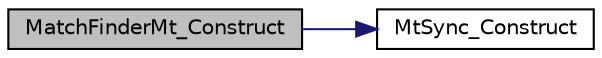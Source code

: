 digraph G
{
  edge [fontname="Helvetica",fontsize="10",labelfontname="Helvetica",labelfontsize="10"];
  node [fontname="Helvetica",fontsize="10",shape=record];
  rankdir="LR";
  Node1 [label="MatchFinderMt_Construct",height=0.2,width=0.4,color="black", fillcolor="grey75", style="filled" fontcolor="black"];
  Node1 -> Node2 [color="midnightblue",fontsize="10",style="solid",fontname="Helvetica"];
  Node2 [label="MtSync_Construct",height=0.2,width=0.4,color="black", fillcolor="white", style="filled",URL="$_lz_find_mt_8c.html#a828c0c1f691af42f15d19574d54154de"];
}
